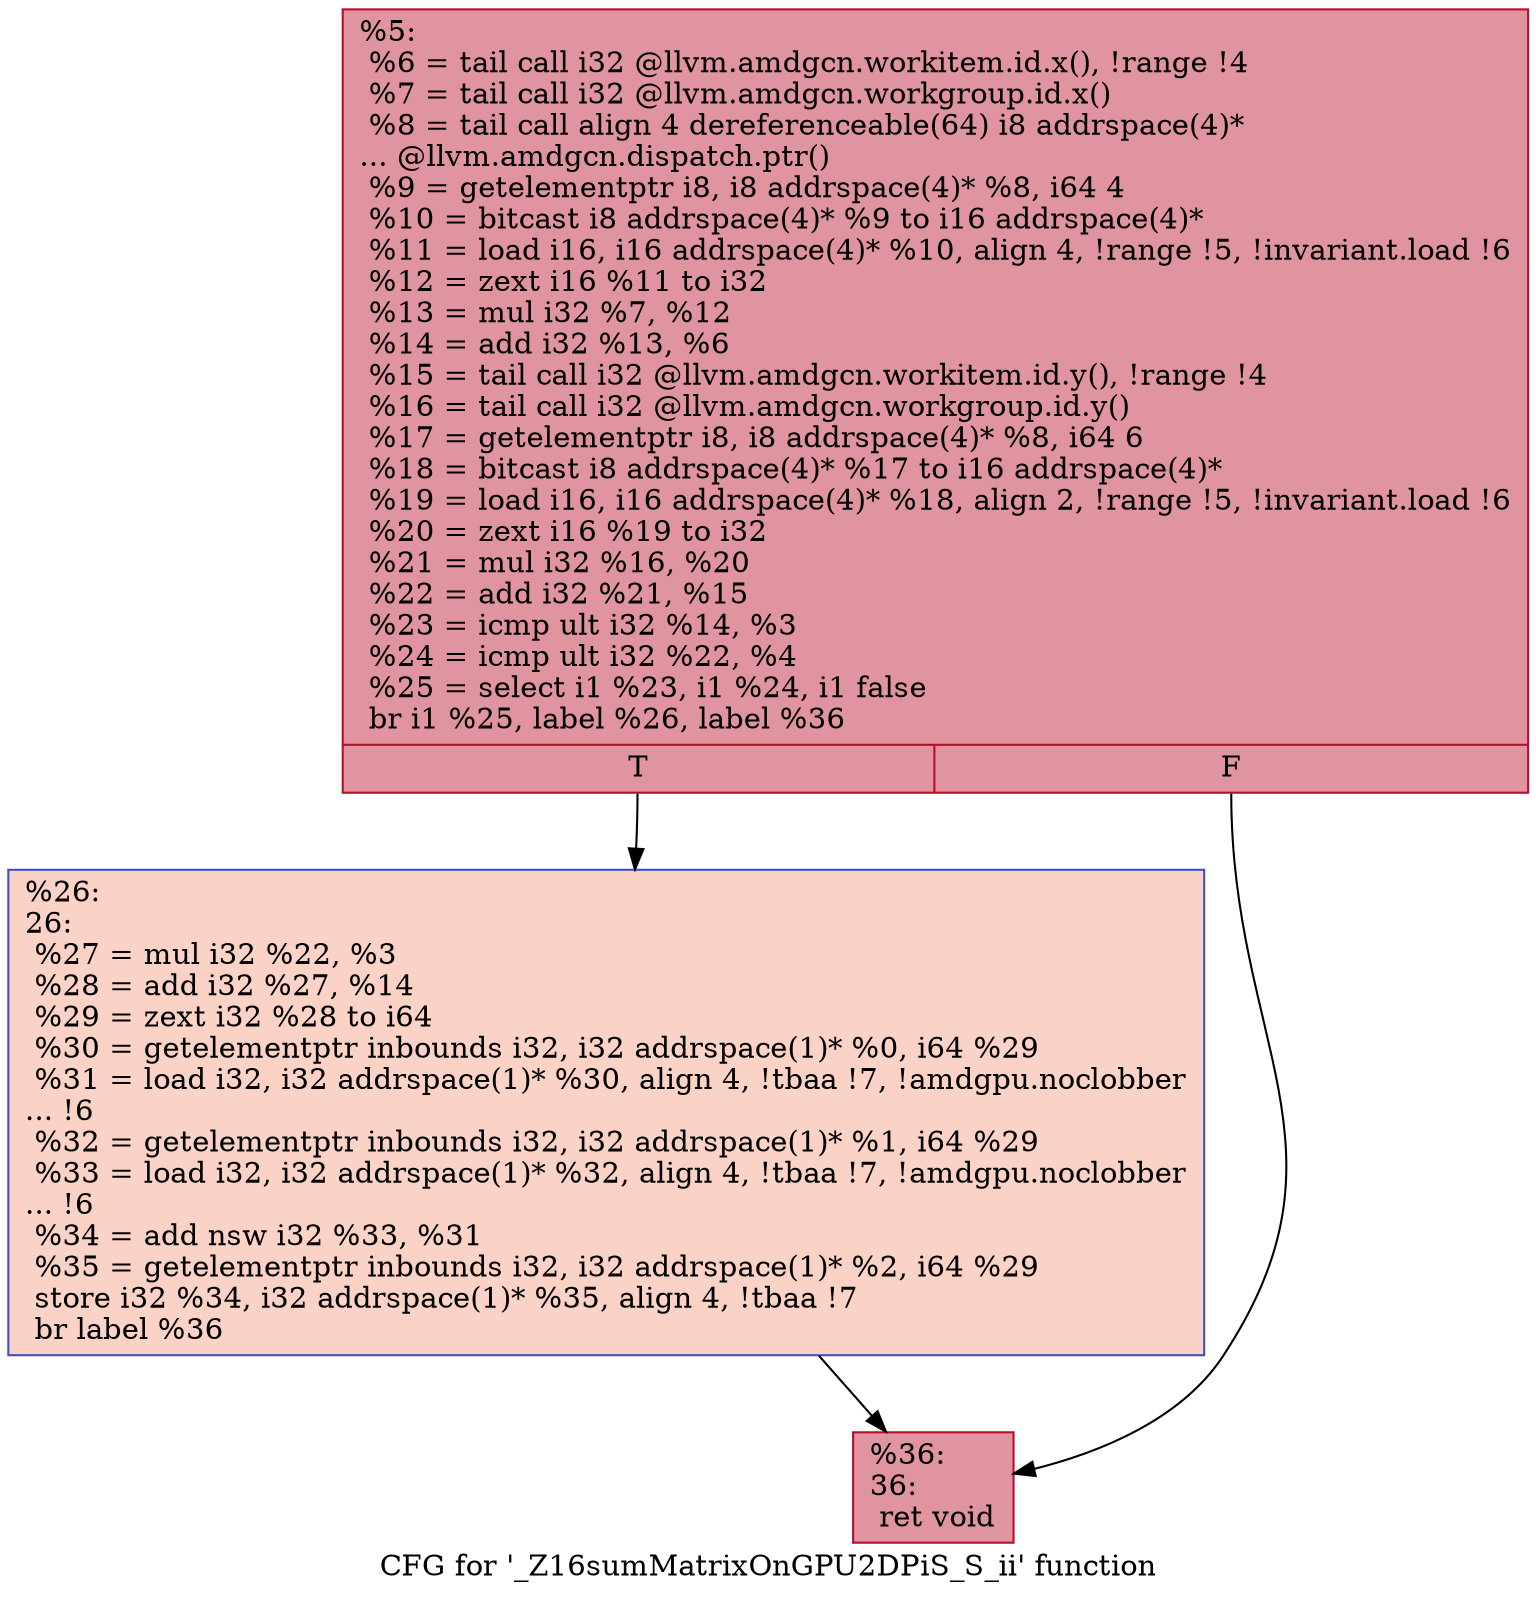 digraph "CFG for '_Z16sumMatrixOnGPU2DPiS_S_ii' function" {
	label="CFG for '_Z16sumMatrixOnGPU2DPiS_S_ii' function";

	Node0x4ca7480 [shape=record,color="#b70d28ff", style=filled, fillcolor="#b70d2870",label="{%5:\l  %6 = tail call i32 @llvm.amdgcn.workitem.id.x(), !range !4\l  %7 = tail call i32 @llvm.amdgcn.workgroup.id.x()\l  %8 = tail call align 4 dereferenceable(64) i8 addrspace(4)*\l... @llvm.amdgcn.dispatch.ptr()\l  %9 = getelementptr i8, i8 addrspace(4)* %8, i64 4\l  %10 = bitcast i8 addrspace(4)* %9 to i16 addrspace(4)*\l  %11 = load i16, i16 addrspace(4)* %10, align 4, !range !5, !invariant.load !6\l  %12 = zext i16 %11 to i32\l  %13 = mul i32 %7, %12\l  %14 = add i32 %13, %6\l  %15 = tail call i32 @llvm.amdgcn.workitem.id.y(), !range !4\l  %16 = tail call i32 @llvm.amdgcn.workgroup.id.y()\l  %17 = getelementptr i8, i8 addrspace(4)* %8, i64 6\l  %18 = bitcast i8 addrspace(4)* %17 to i16 addrspace(4)*\l  %19 = load i16, i16 addrspace(4)* %18, align 2, !range !5, !invariant.load !6\l  %20 = zext i16 %19 to i32\l  %21 = mul i32 %16, %20\l  %22 = add i32 %21, %15\l  %23 = icmp ult i32 %14, %3\l  %24 = icmp ult i32 %22, %4\l  %25 = select i1 %23, i1 %24, i1 false\l  br i1 %25, label %26, label %36\l|{<s0>T|<s1>F}}"];
	Node0x4ca7480:s0 -> Node0x4caaee0;
	Node0x4ca7480:s1 -> Node0x4caaf70;
	Node0x4caaee0 [shape=record,color="#3d50c3ff", style=filled, fillcolor="#f59c7d70",label="{%26:\l26:                                               \l  %27 = mul i32 %22, %3\l  %28 = add i32 %27, %14\l  %29 = zext i32 %28 to i64\l  %30 = getelementptr inbounds i32, i32 addrspace(1)* %0, i64 %29\l  %31 = load i32, i32 addrspace(1)* %30, align 4, !tbaa !7, !amdgpu.noclobber\l... !6\l  %32 = getelementptr inbounds i32, i32 addrspace(1)* %1, i64 %29\l  %33 = load i32, i32 addrspace(1)* %32, align 4, !tbaa !7, !amdgpu.noclobber\l... !6\l  %34 = add nsw i32 %33, %31\l  %35 = getelementptr inbounds i32, i32 addrspace(1)* %2, i64 %29\l  store i32 %34, i32 addrspace(1)* %35, align 4, !tbaa !7\l  br label %36\l}"];
	Node0x4caaee0 -> Node0x4caaf70;
	Node0x4caaf70 [shape=record,color="#b70d28ff", style=filled, fillcolor="#b70d2870",label="{%36:\l36:                                               \l  ret void\l}"];
}
